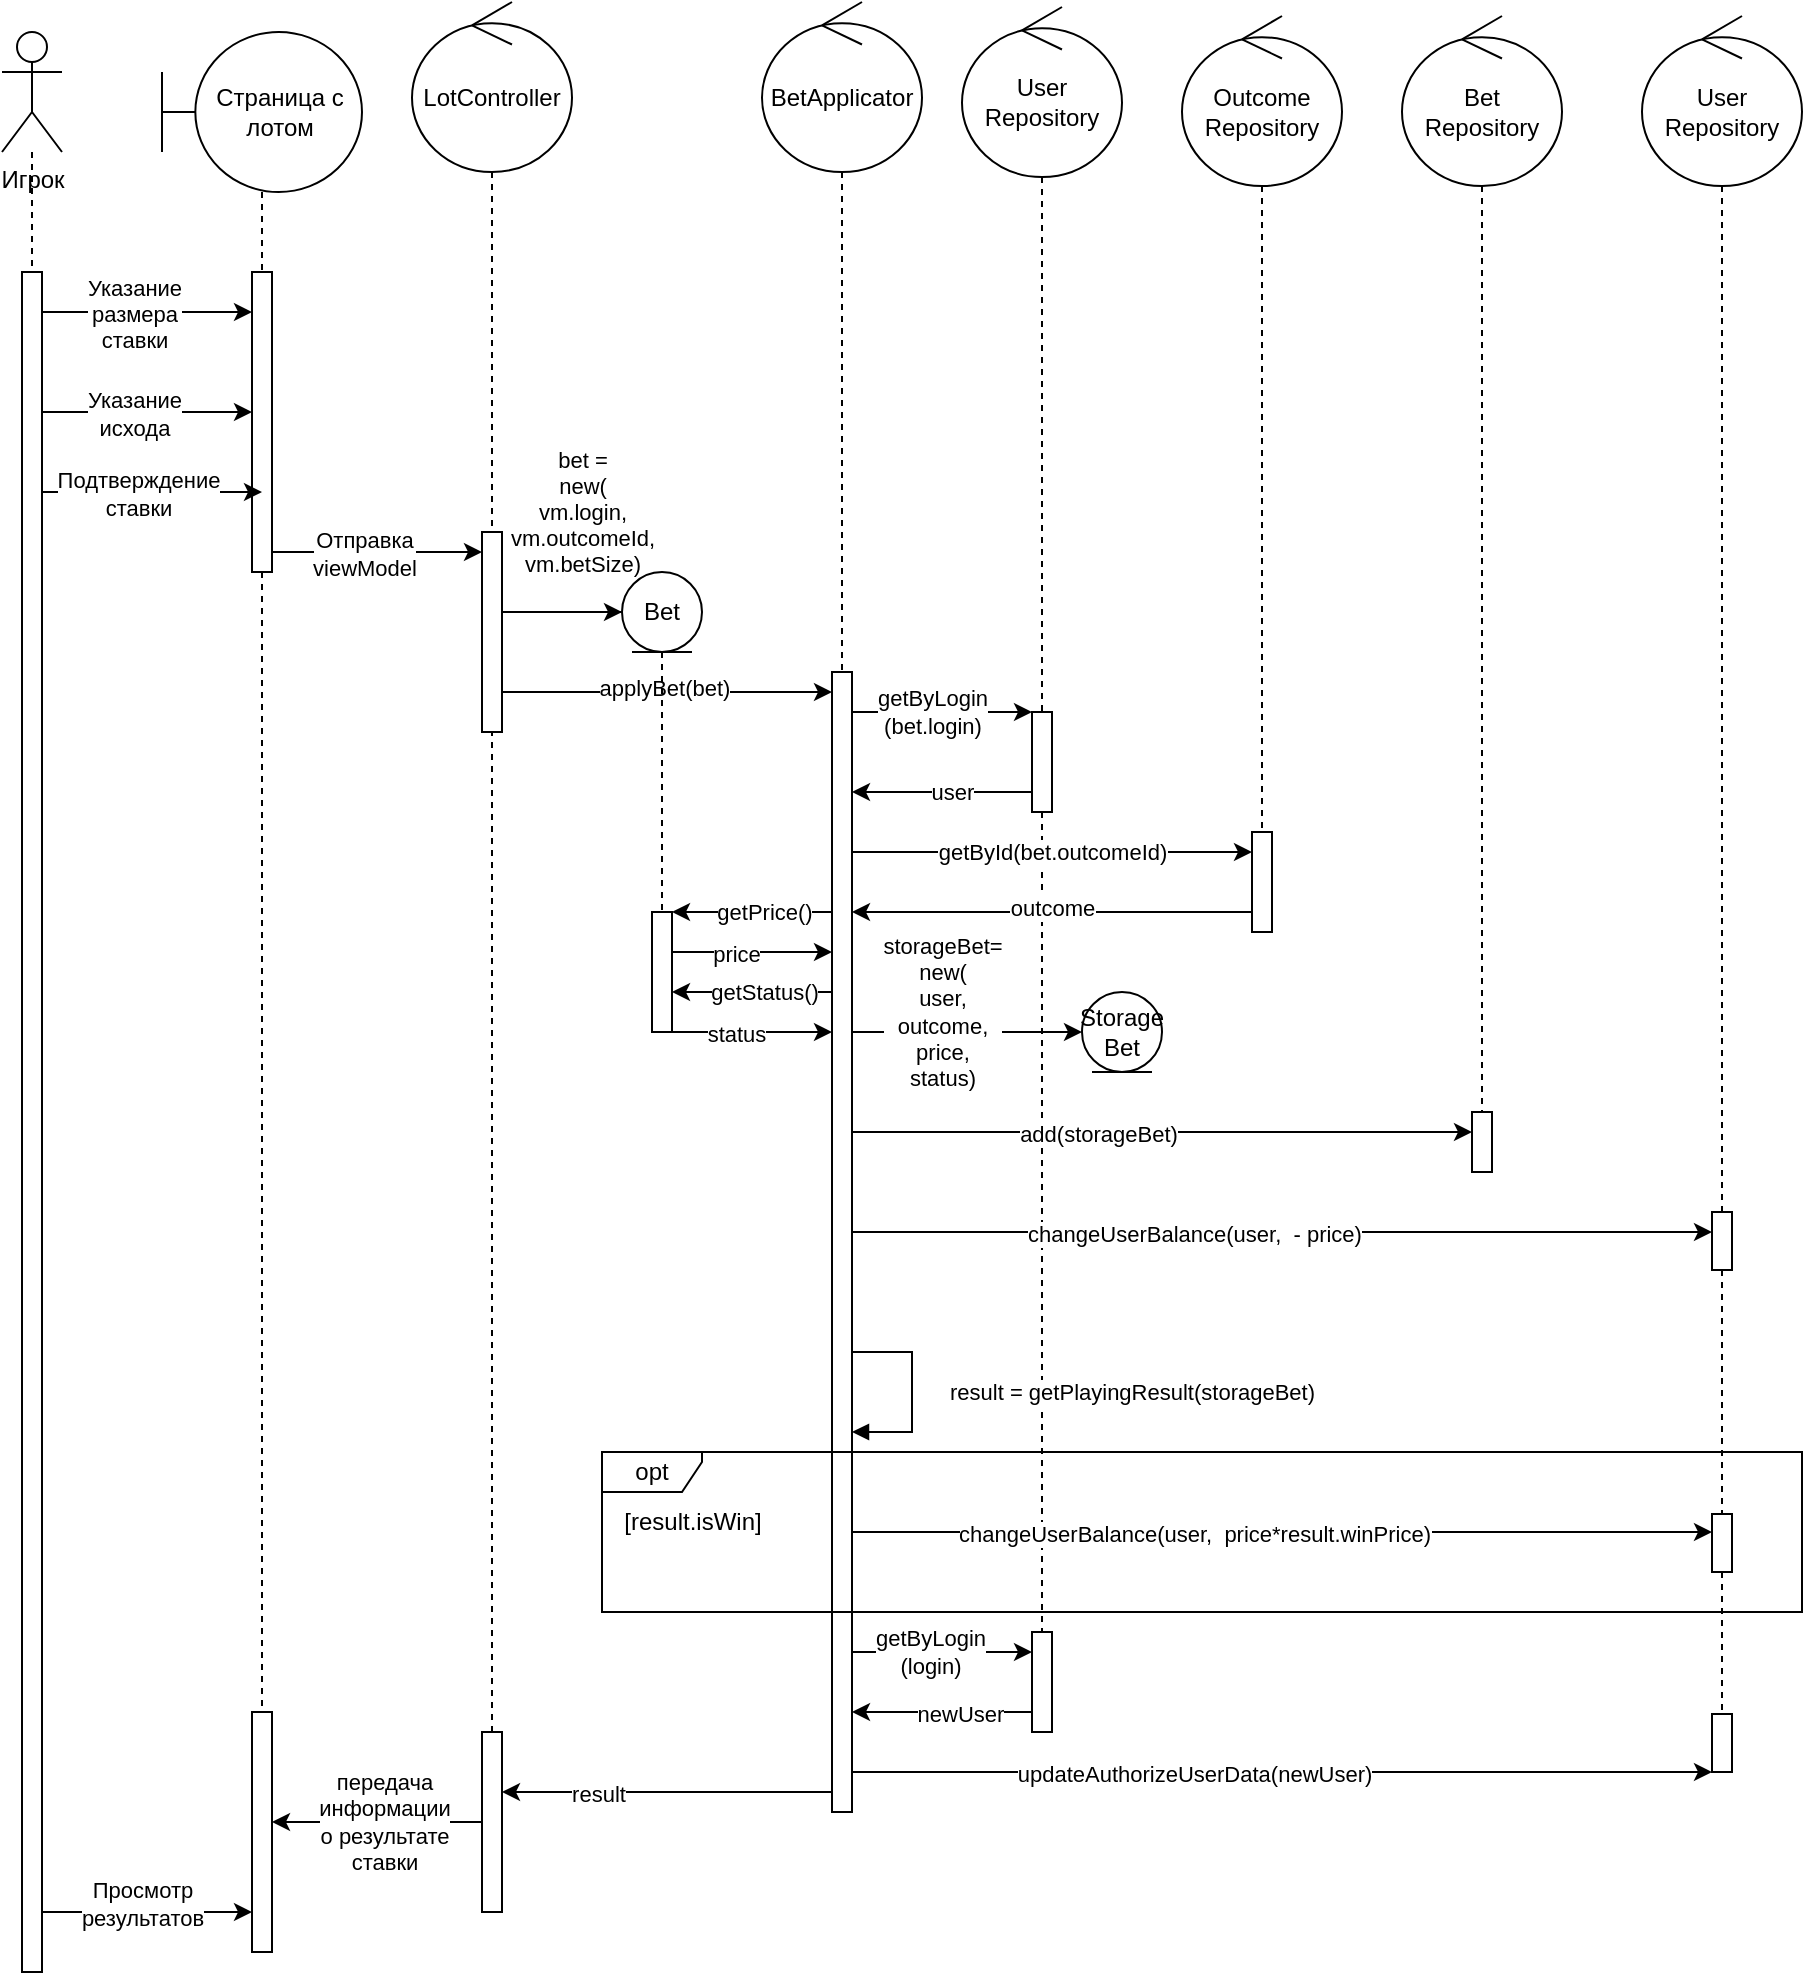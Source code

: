 <mxfile version="21.3.7" type="device">
  <diagram name="Страница 1" id="kVgo52qFzO9PWDeGA9D4">
    <mxGraphModel dx="4412" dy="1935" grid="1" gridSize="10" guides="1" tooltips="1" connect="1" arrows="1" fold="1" page="1" pageScale="1" pageWidth="827" pageHeight="1169" math="0" shadow="0">
      <root>
        <mxCell id="0" />
        <mxCell id="1" parent="0" />
        <mxCell id="ELEsdhav3RuFbOq88L6e-13" value="" style="edgeStyle=orthogonalEdgeStyle;rounded=0;orthogonalLoop=1;jettySize=auto;html=1;dashed=1;endArrow=none;endFill=0;" edge="1" parent="1" source="ELEsdhav3RuFbOq88L6e-2" target="ELEsdhav3RuFbOq88L6e-12">
          <mxGeometry relative="1" as="geometry">
            <Array as="points">
              <mxPoint x="195" y="690" />
              <mxPoint x="195" y="690" />
            </Array>
          </mxGeometry>
        </mxCell>
        <mxCell id="ELEsdhav3RuFbOq88L6e-2" value="LotController" style="ellipse;shape=umlControl;whiteSpace=wrap;html=1;" vertex="1" parent="1">
          <mxGeometry x="155" y="535" width="80" height="85" as="geometry" />
        </mxCell>
        <mxCell id="ELEsdhav3RuFbOq88L6e-11" value="" style="edgeStyle=orthogonalEdgeStyle;rounded=0;orthogonalLoop=1;jettySize=auto;html=1;dashed=1;endArrow=none;endFill=0;" edge="1" parent="1" source="ELEsdhav3RuFbOq88L6e-3" target="ELEsdhav3RuFbOq88L6e-10">
          <mxGeometry relative="1" as="geometry">
            <Array as="points">
              <mxPoint x="80" y="690" />
              <mxPoint x="80" y="690" />
            </Array>
          </mxGeometry>
        </mxCell>
        <mxCell id="ELEsdhav3RuFbOq88L6e-3" value="Страница с лотом" style="shape=umlBoundary;whiteSpace=wrap;html=1;" vertex="1" parent="1">
          <mxGeometry x="30" y="550" width="100" height="80" as="geometry" />
        </mxCell>
        <mxCell id="ELEsdhav3RuFbOq88L6e-9" value="" style="edgeStyle=orthogonalEdgeStyle;rounded=0;orthogonalLoop=1;jettySize=auto;html=1;dashed=1;endArrow=none;endFill=0;" edge="1" parent="1" source="ELEsdhav3RuFbOq88L6e-4" target="ELEsdhav3RuFbOq88L6e-7">
          <mxGeometry relative="1" as="geometry">
            <Array as="points">
              <mxPoint x="-35" y="690" />
              <mxPoint x="-35" y="690" />
            </Array>
          </mxGeometry>
        </mxCell>
        <mxCell id="ELEsdhav3RuFbOq88L6e-4" value="Игрок" style="shape=umlActor;verticalLabelPosition=bottom;verticalAlign=top;html=1;" vertex="1" parent="1">
          <mxGeometry x="-50" y="550" width="30" height="60" as="geometry" />
        </mxCell>
        <mxCell id="ELEsdhav3RuFbOq88L6e-15" value="" style="edgeStyle=elbowEdgeStyle;rounded=0;orthogonalLoop=1;jettySize=auto;html=1;elbow=vertical;curved=0;" edge="1" parent="1" source="ELEsdhav3RuFbOq88L6e-7" target="ELEsdhav3RuFbOq88L6e-10">
          <mxGeometry relative="1" as="geometry">
            <Array as="points">
              <mxPoint x="40" y="690" />
            </Array>
          </mxGeometry>
        </mxCell>
        <mxCell id="ELEsdhav3RuFbOq88L6e-16" value="Указание &lt;br&gt;размера&lt;br&gt;ставки" style="edgeLabel;html=1;align=center;verticalAlign=middle;resizable=0;points=[];" vertex="1" connectable="0" parent="ELEsdhav3RuFbOq88L6e-15">
          <mxGeometry x="-0.133" y="-1" relative="1" as="geometry">
            <mxPoint as="offset" />
          </mxGeometry>
        </mxCell>
        <mxCell id="ELEsdhav3RuFbOq88L6e-7" value="" style="html=1;points=[];perimeter=orthogonalPerimeter;outlineConnect=0;targetShapes=umlLifeline;portConstraint=eastwest;newEdgeStyle={&quot;edgeStyle&quot;:&quot;elbowEdgeStyle&quot;,&quot;elbow&quot;:&quot;vertical&quot;,&quot;curved&quot;:0,&quot;rounded&quot;:0};" vertex="1" parent="1">
          <mxGeometry x="-40" y="670" width="10" height="850" as="geometry" />
        </mxCell>
        <mxCell id="ELEsdhav3RuFbOq88L6e-104" value="" style="edgeStyle=elbowEdgeStyle;rounded=0;orthogonalLoop=1;jettySize=auto;html=1;elbow=vertical;curved=0;dashed=1;endArrow=none;endFill=0;" edge="1" parent="1" source="ELEsdhav3RuFbOq88L6e-10" target="ELEsdhav3RuFbOq88L6e-103">
          <mxGeometry relative="1" as="geometry" />
        </mxCell>
        <mxCell id="ELEsdhav3RuFbOq88L6e-10" value="" style="html=1;points=[];perimeter=orthogonalPerimeter;outlineConnect=0;targetShapes=umlLifeline;portConstraint=eastwest;newEdgeStyle={&quot;edgeStyle&quot;:&quot;elbowEdgeStyle&quot;,&quot;elbow&quot;:&quot;vertical&quot;,&quot;curved&quot;:0,&quot;rounded&quot;:0};" vertex="1" parent="1">
          <mxGeometry x="75" y="670" width="10" height="150" as="geometry" />
        </mxCell>
        <mxCell id="ELEsdhav3RuFbOq88L6e-26" value="" style="edgeStyle=elbowEdgeStyle;rounded=0;orthogonalLoop=1;jettySize=auto;html=1;elbow=vertical;curved=0;" edge="1" parent="1" source="ELEsdhav3RuFbOq88L6e-12">
          <mxGeometry relative="1" as="geometry">
            <mxPoint x="275" y="840" as="targetPoint" />
            <Array as="points">
              <mxPoint x="220" y="840" />
              <mxPoint x="230" y="830" />
            </Array>
          </mxGeometry>
        </mxCell>
        <mxCell id="ELEsdhav3RuFbOq88L6e-27" value="bet = &lt;br&gt;new(&lt;br&gt;vm.login,&lt;br&gt;vm.outcomeId,&lt;br&gt;vm.betSize)" style="edgeLabel;html=1;align=center;verticalAlign=middle;resizable=0;points=[];" vertex="1" connectable="0" parent="ELEsdhav3RuFbOq88L6e-26">
          <mxGeometry x="-0.304" y="2" relative="1" as="geometry">
            <mxPoint x="14" y="-48" as="offset" />
          </mxGeometry>
        </mxCell>
        <mxCell id="ELEsdhav3RuFbOq88L6e-32" value="" style="edgeStyle=elbowEdgeStyle;rounded=0;orthogonalLoop=1;jettySize=auto;html=1;elbow=vertical;curved=0;" edge="1" parent="1" source="ELEsdhav3RuFbOq88L6e-12">
          <mxGeometry relative="1" as="geometry">
            <mxPoint x="275" y="840.095" as="targetPoint" />
          </mxGeometry>
        </mxCell>
        <mxCell id="ELEsdhav3RuFbOq88L6e-33" value="" style="edgeStyle=elbowEdgeStyle;rounded=0;orthogonalLoop=1;jettySize=auto;html=1;elbow=vertical;curved=0;" edge="1" parent="1" source="ELEsdhav3RuFbOq88L6e-12">
          <mxGeometry relative="1" as="geometry">
            <mxPoint x="275" y="840.095" as="targetPoint" />
          </mxGeometry>
        </mxCell>
        <mxCell id="ELEsdhav3RuFbOq88L6e-34" value="" style="edgeStyle=elbowEdgeStyle;rounded=0;orthogonalLoop=1;jettySize=auto;html=1;elbow=vertical;curved=0;" edge="1" parent="1" source="ELEsdhav3RuFbOq88L6e-12" target="ELEsdhav3RuFbOq88L6e-23">
          <mxGeometry relative="1" as="geometry">
            <mxPoint x="275" y="840.095" as="targetPoint" />
          </mxGeometry>
        </mxCell>
        <mxCell id="ELEsdhav3RuFbOq88L6e-36" value="" style="edgeStyle=elbowEdgeStyle;rounded=0;orthogonalLoop=1;jettySize=auto;html=1;elbow=vertical;curved=0;" edge="1" parent="1" source="ELEsdhav3RuFbOq88L6e-12" target="ELEsdhav3RuFbOq88L6e-35">
          <mxGeometry relative="1" as="geometry">
            <Array as="points">
              <mxPoint x="330" y="880" />
              <mxPoint x="340" y="870" />
            </Array>
          </mxGeometry>
        </mxCell>
        <mxCell id="ELEsdhav3RuFbOq88L6e-37" value="applyBet(bet)" style="edgeLabel;html=1;align=center;verticalAlign=middle;resizable=0;points=[];" vertex="1" connectable="0" parent="ELEsdhav3RuFbOq88L6e-36">
          <mxGeometry x="-0.026" y="2" relative="1" as="geometry">
            <mxPoint as="offset" />
          </mxGeometry>
        </mxCell>
        <mxCell id="ELEsdhav3RuFbOq88L6e-12" value="" style="html=1;points=[];perimeter=orthogonalPerimeter;outlineConnect=0;targetShapes=umlLifeline;portConstraint=eastwest;newEdgeStyle={&quot;edgeStyle&quot;:&quot;elbowEdgeStyle&quot;,&quot;elbow&quot;:&quot;vertical&quot;,&quot;curved&quot;:0,&quot;rounded&quot;:0};" vertex="1" parent="1">
          <mxGeometry x="190" y="800" width="10" height="100" as="geometry" />
        </mxCell>
        <mxCell id="ELEsdhav3RuFbOq88L6e-31" value="" style="edgeStyle=orthogonalEdgeStyle;rounded=0;orthogonalLoop=1;jettySize=auto;html=1;endArrow=none;endFill=0;dashed=1;" edge="1" parent="1" source="ELEsdhav3RuFbOq88L6e-14" target="ELEsdhav3RuFbOq88L6e-35">
          <mxGeometry relative="1" as="geometry">
            <mxPoint x="370" y="850" as="targetPoint" />
            <Array as="points">
              <mxPoint x="370" y="880" />
              <mxPoint x="370" y="880" />
            </Array>
          </mxGeometry>
        </mxCell>
        <mxCell id="ELEsdhav3RuFbOq88L6e-14" value="BetApplicator" style="ellipse;shape=umlControl;whiteSpace=wrap;html=1;" vertex="1" parent="1">
          <mxGeometry x="330" y="535" width="80" height="85" as="geometry" />
        </mxCell>
        <mxCell id="ELEsdhav3RuFbOq88L6e-17" value="" style="edgeStyle=elbowEdgeStyle;rounded=0;orthogonalLoop=1;jettySize=auto;html=1;elbow=vertical;curved=0;" edge="1" parent="1" source="ELEsdhav3RuFbOq88L6e-7" target="ELEsdhav3RuFbOq88L6e-10">
          <mxGeometry relative="1" as="geometry">
            <mxPoint x="-20" y="700" as="sourcePoint" />
            <mxPoint x="85" y="700" as="targetPoint" />
            <Array as="points">
              <mxPoint x="50" y="740" />
            </Array>
          </mxGeometry>
        </mxCell>
        <mxCell id="ELEsdhav3RuFbOq88L6e-18" value="Указание &lt;br&gt;исхода" style="edgeLabel;html=1;align=center;verticalAlign=middle;resizable=0;points=[];" vertex="1" connectable="0" parent="ELEsdhav3RuFbOq88L6e-17">
          <mxGeometry x="-0.133" y="-1" relative="1" as="geometry">
            <mxPoint as="offset" />
          </mxGeometry>
        </mxCell>
        <mxCell id="ELEsdhav3RuFbOq88L6e-19" value="" style="edgeStyle=elbowEdgeStyle;rounded=0;orthogonalLoop=1;jettySize=auto;html=1;elbow=vertical;curved=0;" edge="1" parent="1" source="ELEsdhav3RuFbOq88L6e-7">
          <mxGeometry relative="1" as="geometry">
            <mxPoint x="-30" y="780" as="sourcePoint" />
            <mxPoint x="80" y="780" as="targetPoint" />
            <Array as="points">
              <mxPoint x="50" y="780" />
            </Array>
          </mxGeometry>
        </mxCell>
        <mxCell id="ELEsdhav3RuFbOq88L6e-20" value="Подтверждение &lt;br&gt;ставки" style="edgeLabel;html=1;align=center;verticalAlign=middle;resizable=0;points=[];" vertex="1" connectable="0" parent="ELEsdhav3RuFbOq88L6e-19">
          <mxGeometry x="-0.133" y="-1" relative="1" as="geometry">
            <mxPoint as="offset" />
          </mxGeometry>
        </mxCell>
        <mxCell id="ELEsdhav3RuFbOq88L6e-21" value="" style="edgeStyle=elbowEdgeStyle;rounded=0;orthogonalLoop=1;jettySize=auto;html=1;elbow=vertical;curved=0;" edge="1" parent="1" source="ELEsdhav3RuFbOq88L6e-10" target="ELEsdhav3RuFbOq88L6e-12">
          <mxGeometry relative="1" as="geometry">
            <mxPoint x="100" y="850" as="sourcePoint" />
            <mxPoint x="210" y="850" as="targetPoint" />
            <Array as="points">
              <mxPoint x="180" y="810" />
              <mxPoint x="180" y="850" />
            </Array>
          </mxGeometry>
        </mxCell>
        <mxCell id="ELEsdhav3RuFbOq88L6e-22" value="Отправка &lt;br&gt;viewModel" style="edgeLabel;html=1;align=center;verticalAlign=middle;resizable=0;points=[];" vertex="1" connectable="0" parent="ELEsdhav3RuFbOq88L6e-21">
          <mxGeometry x="-0.133" y="-1" relative="1" as="geometry">
            <mxPoint as="offset" />
          </mxGeometry>
        </mxCell>
        <mxCell id="ELEsdhav3RuFbOq88L6e-25" value="" style="edgeStyle=orthogonalEdgeStyle;rounded=0;orthogonalLoop=1;jettySize=auto;html=1;dashed=1;endArrow=none;endFill=0;" edge="1" parent="1" source="ELEsdhav3RuFbOq88L6e-23" target="ELEsdhav3RuFbOq88L6e-55">
          <mxGeometry relative="1" as="geometry">
            <mxPoint x="280" y="830" as="targetPoint" />
            <Array as="points">
              <mxPoint x="280" y="960" />
              <mxPoint x="280" y="960" />
            </Array>
          </mxGeometry>
        </mxCell>
        <mxCell id="ELEsdhav3RuFbOq88L6e-23" value="Bet" style="ellipse;shape=umlEntity;whiteSpace=wrap;html=1;" vertex="1" parent="1">
          <mxGeometry x="260" y="820" width="40" height="40" as="geometry" />
        </mxCell>
        <mxCell id="ELEsdhav3RuFbOq88L6e-41" value="" style="edgeStyle=elbowEdgeStyle;rounded=0;orthogonalLoop=1;jettySize=auto;html=1;elbow=vertical;curved=0;" edge="1" parent="1" source="ELEsdhav3RuFbOq88L6e-35" target="ELEsdhav3RuFbOq88L6e-39">
          <mxGeometry relative="1" as="geometry">
            <Array as="points">
              <mxPoint x="410" y="890" />
              <mxPoint x="440" y="880" />
            </Array>
          </mxGeometry>
        </mxCell>
        <mxCell id="ELEsdhav3RuFbOq88L6e-42" value="getByLogin&lt;br&gt;(bet.login)" style="edgeLabel;html=1;align=center;verticalAlign=middle;resizable=0;points=[];" vertex="1" connectable="0" parent="ELEsdhav3RuFbOq88L6e-41">
          <mxGeometry x="-0.481" y="-1" relative="1" as="geometry">
            <mxPoint x="16" y="-1" as="offset" />
          </mxGeometry>
        </mxCell>
        <mxCell id="ELEsdhav3RuFbOq88L6e-35" value="" style="html=1;points=[];perimeter=orthogonalPerimeter;outlineConnect=0;targetShapes=umlLifeline;portConstraint=eastwest;newEdgeStyle={&quot;edgeStyle&quot;:&quot;elbowEdgeStyle&quot;,&quot;elbow&quot;:&quot;vertical&quot;,&quot;curved&quot;:0,&quot;rounded&quot;:0};" vertex="1" parent="1">
          <mxGeometry x="365" y="870" width="10" height="570" as="geometry" />
        </mxCell>
        <mxCell id="ELEsdhav3RuFbOq88L6e-40" value="" style="edgeStyle=orthogonalEdgeStyle;rounded=0;orthogonalLoop=1;jettySize=auto;html=1;endArrow=none;endFill=0;dashed=1;" edge="1" parent="1" source="ELEsdhav3RuFbOq88L6e-38" target="ELEsdhav3RuFbOq88L6e-39">
          <mxGeometry relative="1" as="geometry">
            <Array as="points">
              <mxPoint x="470" y="860" />
              <mxPoint x="470" y="860" />
            </Array>
          </mxGeometry>
        </mxCell>
        <mxCell id="ELEsdhav3RuFbOq88L6e-38" value="User&lt;br&gt;Repository" style="ellipse;shape=umlControl;whiteSpace=wrap;html=1;" vertex="1" parent="1">
          <mxGeometry x="430" y="537.5" width="80" height="85" as="geometry" />
        </mxCell>
        <mxCell id="ELEsdhav3RuFbOq88L6e-43" value="" style="edgeStyle=elbowEdgeStyle;rounded=0;orthogonalLoop=1;jettySize=auto;html=1;elbow=vertical;curved=0;" edge="1" parent="1" source="ELEsdhav3RuFbOq88L6e-39" target="ELEsdhav3RuFbOq88L6e-35">
          <mxGeometry relative="1" as="geometry">
            <Array as="points">
              <mxPoint x="460" y="930" />
            </Array>
          </mxGeometry>
        </mxCell>
        <mxCell id="ELEsdhav3RuFbOq88L6e-44" value="user" style="edgeLabel;html=1;align=center;verticalAlign=middle;resizable=0;points=[];" vertex="1" connectable="0" parent="ELEsdhav3RuFbOq88L6e-43">
          <mxGeometry x="-0.105" relative="1" as="geometry">
            <mxPoint as="offset" />
          </mxGeometry>
        </mxCell>
        <mxCell id="ELEsdhav3RuFbOq88L6e-93" value="" style="edgeStyle=elbowEdgeStyle;rounded=0;orthogonalLoop=1;jettySize=auto;html=1;elbow=vertical;curved=0;dashed=1;endArrow=none;endFill=0;" edge="1" parent="1" source="ELEsdhav3RuFbOq88L6e-39" target="ELEsdhav3RuFbOq88L6e-92">
          <mxGeometry relative="1" as="geometry" />
        </mxCell>
        <mxCell id="ELEsdhav3RuFbOq88L6e-39" value="" style="html=1;points=[];perimeter=orthogonalPerimeter;outlineConnect=0;targetShapes=umlLifeline;portConstraint=eastwest;newEdgeStyle={&quot;edgeStyle&quot;:&quot;elbowEdgeStyle&quot;,&quot;elbow&quot;:&quot;vertical&quot;,&quot;curved&quot;:0,&quot;rounded&quot;:0};" vertex="1" parent="1">
          <mxGeometry x="465" y="890" width="10" height="50" as="geometry" />
        </mxCell>
        <mxCell id="ELEsdhav3RuFbOq88L6e-47" value="" style="edgeStyle=orthogonalEdgeStyle;rounded=0;orthogonalLoop=1;jettySize=auto;html=1;endArrow=none;endFill=0;dashed=1;" edge="1" parent="1" source="ELEsdhav3RuFbOq88L6e-45" target="ELEsdhav3RuFbOq88L6e-46">
          <mxGeometry relative="1" as="geometry">
            <mxPoint x="580" y="910" as="targetPoint" />
            <Array as="points">
              <mxPoint x="580" y="930" />
              <mxPoint x="580" y="930" />
            </Array>
          </mxGeometry>
        </mxCell>
        <mxCell id="ELEsdhav3RuFbOq88L6e-45" value="Outcome&lt;br&gt;Repository" style="ellipse;shape=umlControl;whiteSpace=wrap;html=1;" vertex="1" parent="1">
          <mxGeometry x="540" y="542" width="80" height="85" as="geometry" />
        </mxCell>
        <mxCell id="ELEsdhav3RuFbOq88L6e-46" value="" style="html=1;points=[];perimeter=orthogonalPerimeter;outlineConnect=0;targetShapes=umlLifeline;portConstraint=eastwest;newEdgeStyle={&quot;edgeStyle&quot;:&quot;elbowEdgeStyle&quot;,&quot;elbow&quot;:&quot;vertical&quot;,&quot;curved&quot;:0,&quot;rounded&quot;:0};" vertex="1" parent="1">
          <mxGeometry x="575" y="950" width="10" height="50" as="geometry" />
        </mxCell>
        <mxCell id="ELEsdhav3RuFbOq88L6e-48" value="" style="edgeStyle=elbowEdgeStyle;rounded=0;orthogonalLoop=1;jettySize=auto;html=1;elbow=vertical;curved=0;" edge="1" parent="1" source="ELEsdhav3RuFbOq88L6e-35" target="ELEsdhav3RuFbOq88L6e-46">
          <mxGeometry relative="1" as="geometry">
            <mxPoint x="410" y="980" as="sourcePoint" />
            <mxPoint x="500" y="980" as="targetPoint" />
            <Array as="points">
              <mxPoint x="540" y="960" />
              <mxPoint x="445" y="980" />
              <mxPoint x="475" y="970" />
            </Array>
          </mxGeometry>
        </mxCell>
        <mxCell id="ELEsdhav3RuFbOq88L6e-49" value="getById(bet.outcomeId)" style="edgeLabel;html=1;align=center;verticalAlign=middle;resizable=0;points=[];" vertex="1" connectable="0" parent="ELEsdhav3RuFbOq88L6e-48">
          <mxGeometry x="-0.481" y="-1" relative="1" as="geometry">
            <mxPoint x="48" y="-1" as="offset" />
          </mxGeometry>
        </mxCell>
        <mxCell id="ELEsdhav3RuFbOq88L6e-50" value="" style="edgeStyle=elbowEdgeStyle;rounded=0;orthogonalLoop=1;jettySize=auto;html=1;elbow=vertical;curved=0;" edge="1" parent="1" source="ELEsdhav3RuFbOq88L6e-46" target="ELEsdhav3RuFbOq88L6e-35">
          <mxGeometry relative="1" as="geometry">
            <mxPoint x="400" y="1030" as="sourcePoint" />
            <mxPoint x="600" y="1030" as="targetPoint" />
            <Array as="points">
              <mxPoint x="440" y="990" />
              <mxPoint x="565" y="1030" />
              <mxPoint x="470" y="1050" />
              <mxPoint x="500" y="1040" />
            </Array>
          </mxGeometry>
        </mxCell>
        <mxCell id="ELEsdhav3RuFbOq88L6e-51" value="outcome" style="edgeLabel;html=1;align=center;verticalAlign=middle;resizable=0;points=[];" vertex="1" connectable="0" parent="ELEsdhav3RuFbOq88L6e-50">
          <mxGeometry x="-0.481" y="-1" relative="1" as="geometry">
            <mxPoint x="-48" y="-1" as="offset" />
          </mxGeometry>
        </mxCell>
        <mxCell id="ELEsdhav3RuFbOq88L6e-54" value="" style="edgeStyle=orthogonalEdgeStyle;rounded=0;orthogonalLoop=1;jettySize=auto;html=1;endArrow=none;endFill=0;dashed=1;" edge="1" parent="1" source="ELEsdhav3RuFbOq88L6e-52" target="ELEsdhav3RuFbOq88L6e-53">
          <mxGeometry relative="1" as="geometry">
            <Array as="points">
              <mxPoint x="690" y="700" />
              <mxPoint x="690" y="700" />
            </Array>
          </mxGeometry>
        </mxCell>
        <mxCell id="ELEsdhav3RuFbOq88L6e-52" value="Bet&lt;br&gt;Repository" style="ellipse;shape=umlControl;whiteSpace=wrap;html=1;" vertex="1" parent="1">
          <mxGeometry x="650" y="542" width="80" height="85" as="geometry" />
        </mxCell>
        <mxCell id="ELEsdhav3RuFbOq88L6e-53" value="" style="html=1;points=[];perimeter=orthogonalPerimeter;outlineConnect=0;targetShapes=umlLifeline;portConstraint=eastwest;newEdgeStyle={&quot;edgeStyle&quot;:&quot;elbowEdgeStyle&quot;,&quot;elbow&quot;:&quot;vertical&quot;,&quot;curved&quot;:0,&quot;rounded&quot;:0};" vertex="1" parent="1">
          <mxGeometry x="685" y="1090" width="10" height="30" as="geometry" />
        </mxCell>
        <mxCell id="ELEsdhav3RuFbOq88L6e-60" value="" style="edgeStyle=elbowEdgeStyle;rounded=0;orthogonalLoop=1;jettySize=auto;html=1;elbow=vertical;curved=0;" edge="1" parent="1" source="ELEsdhav3RuFbOq88L6e-35" target="ELEsdhav3RuFbOq88L6e-59">
          <mxGeometry relative="1" as="geometry">
            <Array as="points">
              <mxPoint x="390" y="1050" />
              <mxPoint x="440" y="1040" />
              <mxPoint x="420" y="1030" />
              <mxPoint x="420" y="1050" />
              <mxPoint x="370" y="1060" />
            </Array>
          </mxGeometry>
        </mxCell>
        <mxCell id="ELEsdhav3RuFbOq88L6e-61" value="storageBet=&lt;br&gt;new(&lt;br&gt;user,&lt;br&gt;outcome,&lt;br&gt;price,&lt;br&gt;status)" style="edgeLabel;html=1;align=center;verticalAlign=middle;resizable=0;points=[];" vertex="1" connectable="0" parent="ELEsdhav3RuFbOq88L6e-60">
          <mxGeometry x="-0.389" y="1" relative="1" as="geometry">
            <mxPoint x="10" y="-9" as="offset" />
          </mxGeometry>
        </mxCell>
        <mxCell id="ELEsdhav3RuFbOq88L6e-62" value="" style="edgeStyle=elbowEdgeStyle;rounded=0;orthogonalLoop=1;jettySize=auto;html=1;elbow=vertical;curved=0;" edge="1" parent="1" source="ELEsdhav3RuFbOq88L6e-55" target="ELEsdhav3RuFbOq88L6e-35">
          <mxGeometry relative="1" as="geometry">
            <Array as="points">
              <mxPoint x="310" y="1010" />
              <mxPoint x="310" y="1030" />
              <mxPoint x="320" y="1030" />
              <mxPoint x="310" y="1040" />
            </Array>
          </mxGeometry>
        </mxCell>
        <mxCell id="ELEsdhav3RuFbOq88L6e-65" value="price" style="edgeLabel;html=1;align=center;verticalAlign=middle;resizable=0;points=[];" vertex="1" connectable="0" parent="ELEsdhav3RuFbOq88L6e-62">
          <mxGeometry x="-0.208" y="-1" relative="1" as="geometry">
            <mxPoint as="offset" />
          </mxGeometry>
        </mxCell>
        <mxCell id="ELEsdhav3RuFbOq88L6e-55" value="" style="html=1;points=[];perimeter=orthogonalPerimeter;outlineConnect=0;targetShapes=umlLifeline;portConstraint=eastwest;newEdgeStyle={&quot;edgeStyle&quot;:&quot;elbowEdgeStyle&quot;,&quot;elbow&quot;:&quot;vertical&quot;,&quot;curved&quot;:0,&quot;rounded&quot;:0};" vertex="1" parent="1">
          <mxGeometry x="275" y="990" width="10" height="60" as="geometry" />
        </mxCell>
        <mxCell id="ELEsdhav3RuFbOq88L6e-59" value="Storage&lt;br&gt;Bet" style="ellipse;shape=umlEntity;whiteSpace=wrap;html=1;" vertex="1" parent="1">
          <mxGeometry x="490" y="1030" width="40" height="40" as="geometry" />
        </mxCell>
        <mxCell id="ELEsdhav3RuFbOq88L6e-63" value="" style="edgeStyle=elbowEdgeStyle;rounded=0;orthogonalLoop=1;jettySize=auto;html=1;elbow=vertical;curved=0;" edge="1" parent="1" source="ELEsdhav3RuFbOq88L6e-35" target="ELEsdhav3RuFbOq88L6e-55">
          <mxGeometry relative="1" as="geometry">
            <mxPoint x="360" y="1030" as="sourcePoint" />
            <mxPoint x="375" y="1030" as="targetPoint" />
            <Array as="points">
              <mxPoint x="310" y="990" />
              <mxPoint x="340" y="1020" />
              <mxPoint x="320" y="1010" />
            </Array>
          </mxGeometry>
        </mxCell>
        <mxCell id="ELEsdhav3RuFbOq88L6e-64" value="getPrice()" style="edgeLabel;html=1;align=center;verticalAlign=middle;resizable=0;points=[];" vertex="1" connectable="0" parent="ELEsdhav3RuFbOq88L6e-63">
          <mxGeometry x="0.44" relative="1" as="geometry">
            <mxPoint x="23" as="offset" />
          </mxGeometry>
        </mxCell>
        <mxCell id="ELEsdhav3RuFbOq88L6e-66" value="" style="edgeStyle=elbowEdgeStyle;rounded=0;orthogonalLoop=1;jettySize=auto;html=1;elbow=vertical;curved=0;" edge="1" parent="1" source="ELEsdhav3RuFbOq88L6e-55" target="ELEsdhav3RuFbOq88L6e-35">
          <mxGeometry relative="1" as="geometry">
            <mxPoint x="295" y="1050" as="sourcePoint" />
            <mxPoint x="370" y="1050" as="targetPoint" />
            <Array as="points">
              <mxPoint x="290" y="1050" />
              <mxPoint x="300" y="1040" />
              <mxPoint x="330" y="1040" />
              <mxPoint x="320" y="1050" />
              <mxPoint x="330" y="1050" />
              <mxPoint x="320" y="1060" />
            </Array>
          </mxGeometry>
        </mxCell>
        <mxCell id="ELEsdhav3RuFbOq88L6e-67" value="status" style="edgeLabel;html=1;align=center;verticalAlign=middle;resizable=0;points=[];" vertex="1" connectable="0" parent="ELEsdhav3RuFbOq88L6e-66">
          <mxGeometry x="-0.208" y="-1" relative="1" as="geometry">
            <mxPoint as="offset" />
          </mxGeometry>
        </mxCell>
        <mxCell id="ELEsdhav3RuFbOq88L6e-68" value="" style="edgeStyle=elbowEdgeStyle;rounded=0;orthogonalLoop=1;jettySize=auto;html=1;elbow=vertical;curved=0;" edge="1" parent="1" source="ELEsdhav3RuFbOq88L6e-35" target="ELEsdhav3RuFbOq88L6e-55">
          <mxGeometry relative="1" as="geometry">
            <mxPoint x="370" y="1040" as="sourcePoint" />
            <mxPoint x="295" y="1040" as="targetPoint" />
            <Array as="points">
              <mxPoint x="300" y="1030" />
              <mxPoint x="310" y="1020" />
              <mxPoint x="310" y="1040" />
              <mxPoint x="350" y="1040" />
              <mxPoint x="330" y="1030" />
            </Array>
          </mxGeometry>
        </mxCell>
        <mxCell id="ELEsdhav3RuFbOq88L6e-69" value="getStatus()" style="edgeLabel;html=1;align=center;verticalAlign=middle;resizable=0;points=[];" vertex="1" connectable="0" parent="ELEsdhav3RuFbOq88L6e-68">
          <mxGeometry x="0.44" relative="1" as="geometry">
            <mxPoint x="23" as="offset" />
          </mxGeometry>
        </mxCell>
        <mxCell id="ELEsdhav3RuFbOq88L6e-70" value="" style="edgeStyle=elbowEdgeStyle;rounded=0;orthogonalLoop=1;jettySize=auto;html=1;elbow=vertical;curved=0;" edge="1" parent="1" source="ELEsdhav3RuFbOq88L6e-35" target="ELEsdhav3RuFbOq88L6e-53">
          <mxGeometry relative="1" as="geometry">
            <mxPoint x="425" y="1110" as="sourcePoint" />
            <mxPoint x="505" y="1110" as="targetPoint" />
            <Array as="points">
              <mxPoint x="530" y="1100" />
              <mxPoint x="430" y="1110" />
              <mxPoint x="440" y="1100" />
              <mxPoint x="470" y="1100" />
              <mxPoint x="460" y="1110" />
              <mxPoint x="470" y="1110" />
              <mxPoint x="460" y="1120" />
            </Array>
          </mxGeometry>
        </mxCell>
        <mxCell id="ELEsdhav3RuFbOq88L6e-71" value="add(storageBet)" style="edgeLabel;html=1;align=center;verticalAlign=middle;resizable=0;points=[];" vertex="1" connectable="0" parent="ELEsdhav3RuFbOq88L6e-70">
          <mxGeometry x="-0.208" y="-1" relative="1" as="geometry">
            <mxPoint as="offset" />
          </mxGeometry>
        </mxCell>
        <mxCell id="ELEsdhav3RuFbOq88L6e-75" value="result = getPlayingResult(storageBet)" style="html=1;align=left;spacingLeft=2;endArrow=block;rounded=0;edgeStyle=orthogonalEdgeStyle;curved=0;rounded=0;" edge="1" target="ELEsdhav3RuFbOq88L6e-35" parent="1">
          <mxGeometry x="0.474" y="15" relative="1" as="geometry">
            <mxPoint x="375" y="1120" as="sourcePoint" />
            <Array as="points">
              <mxPoint x="375" y="1210" />
              <mxPoint x="405" y="1210" />
              <mxPoint x="405" y="1250" />
            </Array>
            <mxPoint x="380" y="1150" as="targetPoint" />
            <mxPoint as="offset" />
          </mxGeometry>
        </mxCell>
        <mxCell id="ELEsdhav3RuFbOq88L6e-78" value="" style="edgeStyle=orthogonalEdgeStyle;rounded=0;orthogonalLoop=1;jettySize=auto;html=1;endArrow=none;endFill=0;dashed=1;" edge="1" parent="1" source="ELEsdhav3RuFbOq88L6e-76" target="ELEsdhav3RuFbOq88L6e-77">
          <mxGeometry relative="1" as="geometry">
            <Array as="points">
              <mxPoint x="810" y="700" />
              <mxPoint x="810" y="700" />
            </Array>
          </mxGeometry>
        </mxCell>
        <mxCell id="ELEsdhav3RuFbOq88L6e-76" value="User&lt;br&gt;Repository" style="ellipse;shape=umlControl;whiteSpace=wrap;html=1;" vertex="1" parent="1">
          <mxGeometry x="770" y="542" width="80" height="85" as="geometry" />
        </mxCell>
        <mxCell id="ELEsdhav3RuFbOq88L6e-77" value="" style="html=1;points=[];perimeter=orthogonalPerimeter;outlineConnect=0;targetShapes=umlLifeline;portConstraint=eastwest;newEdgeStyle={&quot;edgeStyle&quot;:&quot;elbowEdgeStyle&quot;,&quot;elbow&quot;:&quot;vertical&quot;,&quot;curved&quot;:0,&quot;rounded&quot;:0};" vertex="1" parent="1">
          <mxGeometry x="805" y="1140" width="10" height="29" as="geometry" />
        </mxCell>
        <mxCell id="ELEsdhav3RuFbOq88L6e-79" value="" style="edgeStyle=elbowEdgeStyle;rounded=0;orthogonalLoop=1;jettySize=auto;html=1;elbow=vertical;curved=0;" edge="1" parent="1" source="ELEsdhav3RuFbOq88L6e-35" target="ELEsdhav3RuFbOq88L6e-77">
          <mxGeometry relative="1" as="geometry">
            <mxPoint x="400" y="1150" as="sourcePoint" />
            <mxPoint x="710" y="1150" as="targetPoint" />
            <Array as="points">
              <mxPoint x="555" y="1150" />
              <mxPoint x="455" y="1160" />
              <mxPoint x="465" y="1150" />
              <mxPoint x="495" y="1150" />
              <mxPoint x="485" y="1160" />
              <mxPoint x="495" y="1160" />
              <mxPoint x="485" y="1170" />
            </Array>
          </mxGeometry>
        </mxCell>
        <mxCell id="ELEsdhav3RuFbOq88L6e-80" value="changeUserBalance(user,&amp;nbsp; - price)" style="edgeLabel;html=1;align=center;verticalAlign=middle;resizable=0;points=[];" vertex="1" connectable="0" parent="ELEsdhav3RuFbOq88L6e-79">
          <mxGeometry x="-0.208" y="-1" relative="1" as="geometry">
            <mxPoint as="offset" />
          </mxGeometry>
        </mxCell>
        <mxCell id="ELEsdhav3RuFbOq88L6e-81" value="opt" style="shape=umlFrame;whiteSpace=wrap;html=1;pointerEvents=0;width=50;height=20;" vertex="1" parent="1">
          <mxGeometry x="250" y="1260" width="600" height="80" as="geometry" />
        </mxCell>
        <mxCell id="ELEsdhav3RuFbOq88L6e-82" value="" style="html=1;points=[];perimeter=orthogonalPerimeter;outlineConnect=0;targetShapes=umlLifeline;portConstraint=eastwest;newEdgeStyle={&quot;edgeStyle&quot;:&quot;elbowEdgeStyle&quot;,&quot;elbow&quot;:&quot;vertical&quot;,&quot;curved&quot;:0,&quot;rounded&quot;:0};" vertex="1" parent="1">
          <mxGeometry x="805" y="1291" width="10" height="29" as="geometry" />
        </mxCell>
        <mxCell id="ELEsdhav3RuFbOq88L6e-83" value="[result.isWin]" style="text;html=1;align=center;verticalAlign=middle;resizable=0;points=[];autosize=1;strokeColor=none;fillColor=none;" vertex="1" parent="1">
          <mxGeometry x="250" y="1280" width="90" height="30" as="geometry" />
        </mxCell>
        <mxCell id="ELEsdhav3RuFbOq88L6e-85" value="" style="edgeStyle=elbowEdgeStyle;rounded=0;orthogonalLoop=1;jettySize=auto;html=1;elbow=vertical;curved=0;" edge="1" parent="1" source="ELEsdhav3RuFbOq88L6e-35" target="ELEsdhav3RuFbOq88L6e-82">
          <mxGeometry relative="1" as="geometry">
            <mxPoint x="385" y="1320" as="sourcePoint" />
            <mxPoint x="695" y="1320" as="targetPoint" />
            <Array as="points">
              <mxPoint x="410" y="1300" />
              <mxPoint x="540" y="1320" />
              <mxPoint x="440" y="1330" />
              <mxPoint x="450" y="1320" />
              <mxPoint x="480" y="1320" />
              <mxPoint x="470" y="1330" />
              <mxPoint x="480" y="1330" />
              <mxPoint x="470" y="1340" />
            </Array>
          </mxGeometry>
        </mxCell>
        <mxCell id="ELEsdhav3RuFbOq88L6e-86" value="changeUserBalance(user,&amp;nbsp; price*result.winPrice)" style="edgeLabel;html=1;align=center;verticalAlign=middle;resizable=0;points=[];" vertex="1" connectable="0" parent="ELEsdhav3RuFbOq88L6e-85">
          <mxGeometry x="-0.208" y="-1" relative="1" as="geometry">
            <mxPoint as="offset" />
          </mxGeometry>
        </mxCell>
        <mxCell id="ELEsdhav3RuFbOq88L6e-87" value="" style="edgeStyle=orthogonalEdgeStyle;rounded=0;orthogonalLoop=1;jettySize=auto;html=1;dashed=1;endArrow=none;endFill=0;" edge="1" parent="1" source="ELEsdhav3RuFbOq88L6e-77" target="ELEsdhav3RuFbOq88L6e-82">
          <mxGeometry relative="1" as="geometry">
            <mxPoint x="860" y="1160" as="sourcePoint" />
            <mxPoint x="860" y="1673" as="targetPoint" />
            <Array as="points">
              <mxPoint x="810" y="1250" />
              <mxPoint x="810" y="1250" />
            </Array>
          </mxGeometry>
        </mxCell>
        <mxCell id="ELEsdhav3RuFbOq88L6e-88" value="" style="edgeStyle=orthogonalEdgeStyle;rounded=0;orthogonalLoop=1;jettySize=auto;html=1;dashed=1;endArrow=none;endFill=0;" edge="1" parent="1" source="ELEsdhav3RuFbOq88L6e-82" target="ELEsdhav3RuFbOq88L6e-89">
          <mxGeometry relative="1" as="geometry">
            <mxPoint x="826" y="1360" as="sourcePoint" />
            <mxPoint x="826" y="1482" as="targetPoint" />
            <Array as="points">
              <mxPoint x="810" y="1400" />
              <mxPoint x="810" y="1400" />
            </Array>
          </mxGeometry>
        </mxCell>
        <mxCell id="ELEsdhav3RuFbOq88L6e-89" value="" style="html=1;points=[];perimeter=orthogonalPerimeter;outlineConnect=0;targetShapes=umlLifeline;portConstraint=eastwest;newEdgeStyle={&quot;edgeStyle&quot;:&quot;elbowEdgeStyle&quot;,&quot;elbow&quot;:&quot;vertical&quot;,&quot;curved&quot;:0,&quot;rounded&quot;:0};" vertex="1" parent="1">
          <mxGeometry x="805" y="1391" width="10" height="29" as="geometry" />
        </mxCell>
        <mxCell id="ELEsdhav3RuFbOq88L6e-90" value="" style="edgeStyle=elbowEdgeStyle;rounded=0;orthogonalLoop=1;jettySize=auto;html=1;elbow=vertical;curved=0;" edge="1" parent="1" source="ELEsdhav3RuFbOq88L6e-35" target="ELEsdhav3RuFbOq88L6e-89">
          <mxGeometry relative="1" as="geometry">
            <mxPoint x="397" y="1405.21" as="sourcePoint" />
            <mxPoint x="827" y="1405.21" as="targetPoint" />
            <Array as="points">
              <mxPoint x="440" y="1420" />
              <mxPoint x="400" y="1410" />
              <mxPoint x="432" y="1405.21" />
              <mxPoint x="562" y="1425.21" />
              <mxPoint x="462" y="1435.21" />
              <mxPoint x="472" y="1425.21" />
              <mxPoint x="502" y="1425.21" />
              <mxPoint x="492" y="1435.21" />
              <mxPoint x="502" y="1435.21" />
              <mxPoint x="492" y="1445.21" />
            </Array>
          </mxGeometry>
        </mxCell>
        <mxCell id="ELEsdhav3RuFbOq88L6e-91" value="updateAuthorizeUserData(newUser)" style="edgeLabel;html=1;align=center;verticalAlign=middle;resizable=0;points=[];" vertex="1" connectable="0" parent="ELEsdhav3RuFbOq88L6e-90">
          <mxGeometry x="-0.208" y="-1" relative="1" as="geometry">
            <mxPoint as="offset" />
          </mxGeometry>
        </mxCell>
        <mxCell id="ELEsdhav3RuFbOq88L6e-94" value="" style="edgeStyle=elbowEdgeStyle;rounded=0;orthogonalLoop=1;jettySize=auto;html=1;elbow=vertical;curved=0;" edge="1" parent="1" source="ELEsdhav3RuFbOq88L6e-35" target="ELEsdhav3RuFbOq88L6e-92">
          <mxGeometry relative="1" as="geometry">
            <Array as="points">
              <mxPoint x="390" y="1360" />
            </Array>
          </mxGeometry>
        </mxCell>
        <mxCell id="ELEsdhav3RuFbOq88L6e-95" value="getByLogin&lt;br&gt;(login)" style="edgeLabel;html=1;align=center;verticalAlign=middle;resizable=0;points=[];" vertex="1" connectable="0" parent="ELEsdhav3RuFbOq88L6e-94">
          <mxGeometry x="-0.509" y="1" relative="1" as="geometry">
            <mxPoint x="17" y="1" as="offset" />
          </mxGeometry>
        </mxCell>
        <mxCell id="ELEsdhav3RuFbOq88L6e-96" value="" style="edgeStyle=elbowEdgeStyle;rounded=0;orthogonalLoop=1;jettySize=auto;html=1;elbow=vertical;curved=0;" edge="1" parent="1" source="ELEsdhav3RuFbOq88L6e-92" target="ELEsdhav3RuFbOq88L6e-35">
          <mxGeometry relative="1" as="geometry">
            <Array as="points">
              <mxPoint x="440" y="1390" />
            </Array>
          </mxGeometry>
        </mxCell>
        <mxCell id="ELEsdhav3RuFbOq88L6e-97" value="newUser" style="edgeLabel;html=1;align=center;verticalAlign=middle;resizable=0;points=[];" vertex="1" connectable="0" parent="ELEsdhav3RuFbOq88L6e-96">
          <mxGeometry x="-0.204" y="1" relative="1" as="geometry">
            <mxPoint as="offset" />
          </mxGeometry>
        </mxCell>
        <mxCell id="ELEsdhav3RuFbOq88L6e-92" value="" style="html=1;points=[];perimeter=orthogonalPerimeter;outlineConnect=0;targetShapes=umlLifeline;portConstraint=eastwest;newEdgeStyle={&quot;edgeStyle&quot;:&quot;elbowEdgeStyle&quot;,&quot;elbow&quot;:&quot;vertical&quot;,&quot;curved&quot;:0,&quot;rounded&quot;:0};" vertex="1" parent="1">
          <mxGeometry x="465" y="1350" width="10" height="50" as="geometry" />
        </mxCell>
        <mxCell id="ELEsdhav3RuFbOq88L6e-99" value="" style="edgeStyle=elbowEdgeStyle;rounded=0;orthogonalLoop=1;jettySize=auto;html=1;elbow=vertical;curved=0;" edge="1" parent="1" source="ELEsdhav3RuFbOq88L6e-35" target="ELEsdhav3RuFbOq88L6e-98">
          <mxGeometry relative="1" as="geometry">
            <Array as="points">
              <mxPoint x="340" y="1430" />
              <mxPoint x="350" y="1420" />
            </Array>
          </mxGeometry>
        </mxCell>
        <mxCell id="ELEsdhav3RuFbOq88L6e-100" value="result" style="edgeLabel;html=1;align=center;verticalAlign=middle;resizable=0;points=[];" vertex="1" connectable="0" parent="ELEsdhav3RuFbOq88L6e-99">
          <mxGeometry x="0.427" y="1" relative="1" as="geometry">
            <mxPoint as="offset" />
          </mxGeometry>
        </mxCell>
        <mxCell id="ELEsdhav3RuFbOq88L6e-101" value="" style="edgeStyle=elbowEdgeStyle;rounded=0;orthogonalLoop=1;jettySize=auto;html=1;elbow=vertical;curved=0;dashed=1;endArrow=none;endFill=0;" edge="1" parent="1" source="ELEsdhav3RuFbOq88L6e-98" target="ELEsdhav3RuFbOq88L6e-12">
          <mxGeometry relative="1" as="geometry" />
        </mxCell>
        <mxCell id="ELEsdhav3RuFbOq88L6e-107" value="" style="edgeStyle=elbowEdgeStyle;rounded=0;orthogonalLoop=1;jettySize=auto;html=1;elbow=vertical;curved=0;" edge="1" parent="1" source="ELEsdhav3RuFbOq88L6e-98" target="ELEsdhav3RuFbOq88L6e-103">
          <mxGeometry relative="1" as="geometry" />
        </mxCell>
        <mxCell id="ELEsdhav3RuFbOq88L6e-108" value="передача &lt;br&gt;информации &lt;br&gt;о результате &lt;br&gt;ставки" style="edgeLabel;html=1;align=center;verticalAlign=middle;resizable=0;points=[];" vertex="1" connectable="0" parent="ELEsdhav3RuFbOq88L6e-107">
          <mxGeometry x="0.29" y="2" relative="1" as="geometry">
            <mxPoint x="18" y="-2" as="offset" />
          </mxGeometry>
        </mxCell>
        <mxCell id="ELEsdhav3RuFbOq88L6e-98" value="" style="html=1;points=[];perimeter=orthogonalPerimeter;outlineConnect=0;targetShapes=umlLifeline;portConstraint=eastwest;newEdgeStyle={&quot;edgeStyle&quot;:&quot;elbowEdgeStyle&quot;,&quot;elbow&quot;:&quot;vertical&quot;,&quot;curved&quot;:0,&quot;rounded&quot;:0};" vertex="1" parent="1">
          <mxGeometry x="190" y="1400" width="10" height="90" as="geometry" />
        </mxCell>
        <mxCell id="ELEsdhav3RuFbOq88L6e-103" value="" style="html=1;points=[];perimeter=orthogonalPerimeter;outlineConnect=0;targetShapes=umlLifeline;portConstraint=eastwest;newEdgeStyle={&quot;edgeStyle&quot;:&quot;elbowEdgeStyle&quot;,&quot;elbow&quot;:&quot;vertical&quot;,&quot;curved&quot;:0,&quot;rounded&quot;:0};" vertex="1" parent="1">
          <mxGeometry x="75" y="1390" width="10" height="120" as="geometry" />
        </mxCell>
        <mxCell id="ELEsdhav3RuFbOq88L6e-109" value="" style="edgeStyle=elbowEdgeStyle;rounded=0;orthogonalLoop=1;jettySize=auto;html=1;elbow=vertical;curved=0;" edge="1" parent="1" source="ELEsdhav3RuFbOq88L6e-7" target="ELEsdhav3RuFbOq88L6e-103">
          <mxGeometry relative="1" as="geometry">
            <mxPoint x="95" y="1540.24" as="sourcePoint" />
            <mxPoint x="-10" y="1540.24" as="targetPoint" />
            <Array as="points">
              <mxPoint x="10" y="1490" />
              <mxPoint x="80" y="1520" />
            </Array>
          </mxGeometry>
        </mxCell>
        <mxCell id="ELEsdhav3RuFbOq88L6e-110" value="Просмотр &lt;br&gt;результатов" style="edgeLabel;html=1;align=center;verticalAlign=middle;resizable=0;points=[];" vertex="1" connectable="0" parent="ELEsdhav3RuFbOq88L6e-109">
          <mxGeometry x="0.29" y="2" relative="1" as="geometry">
            <mxPoint x="-18" y="-2" as="offset" />
          </mxGeometry>
        </mxCell>
      </root>
    </mxGraphModel>
  </diagram>
</mxfile>
